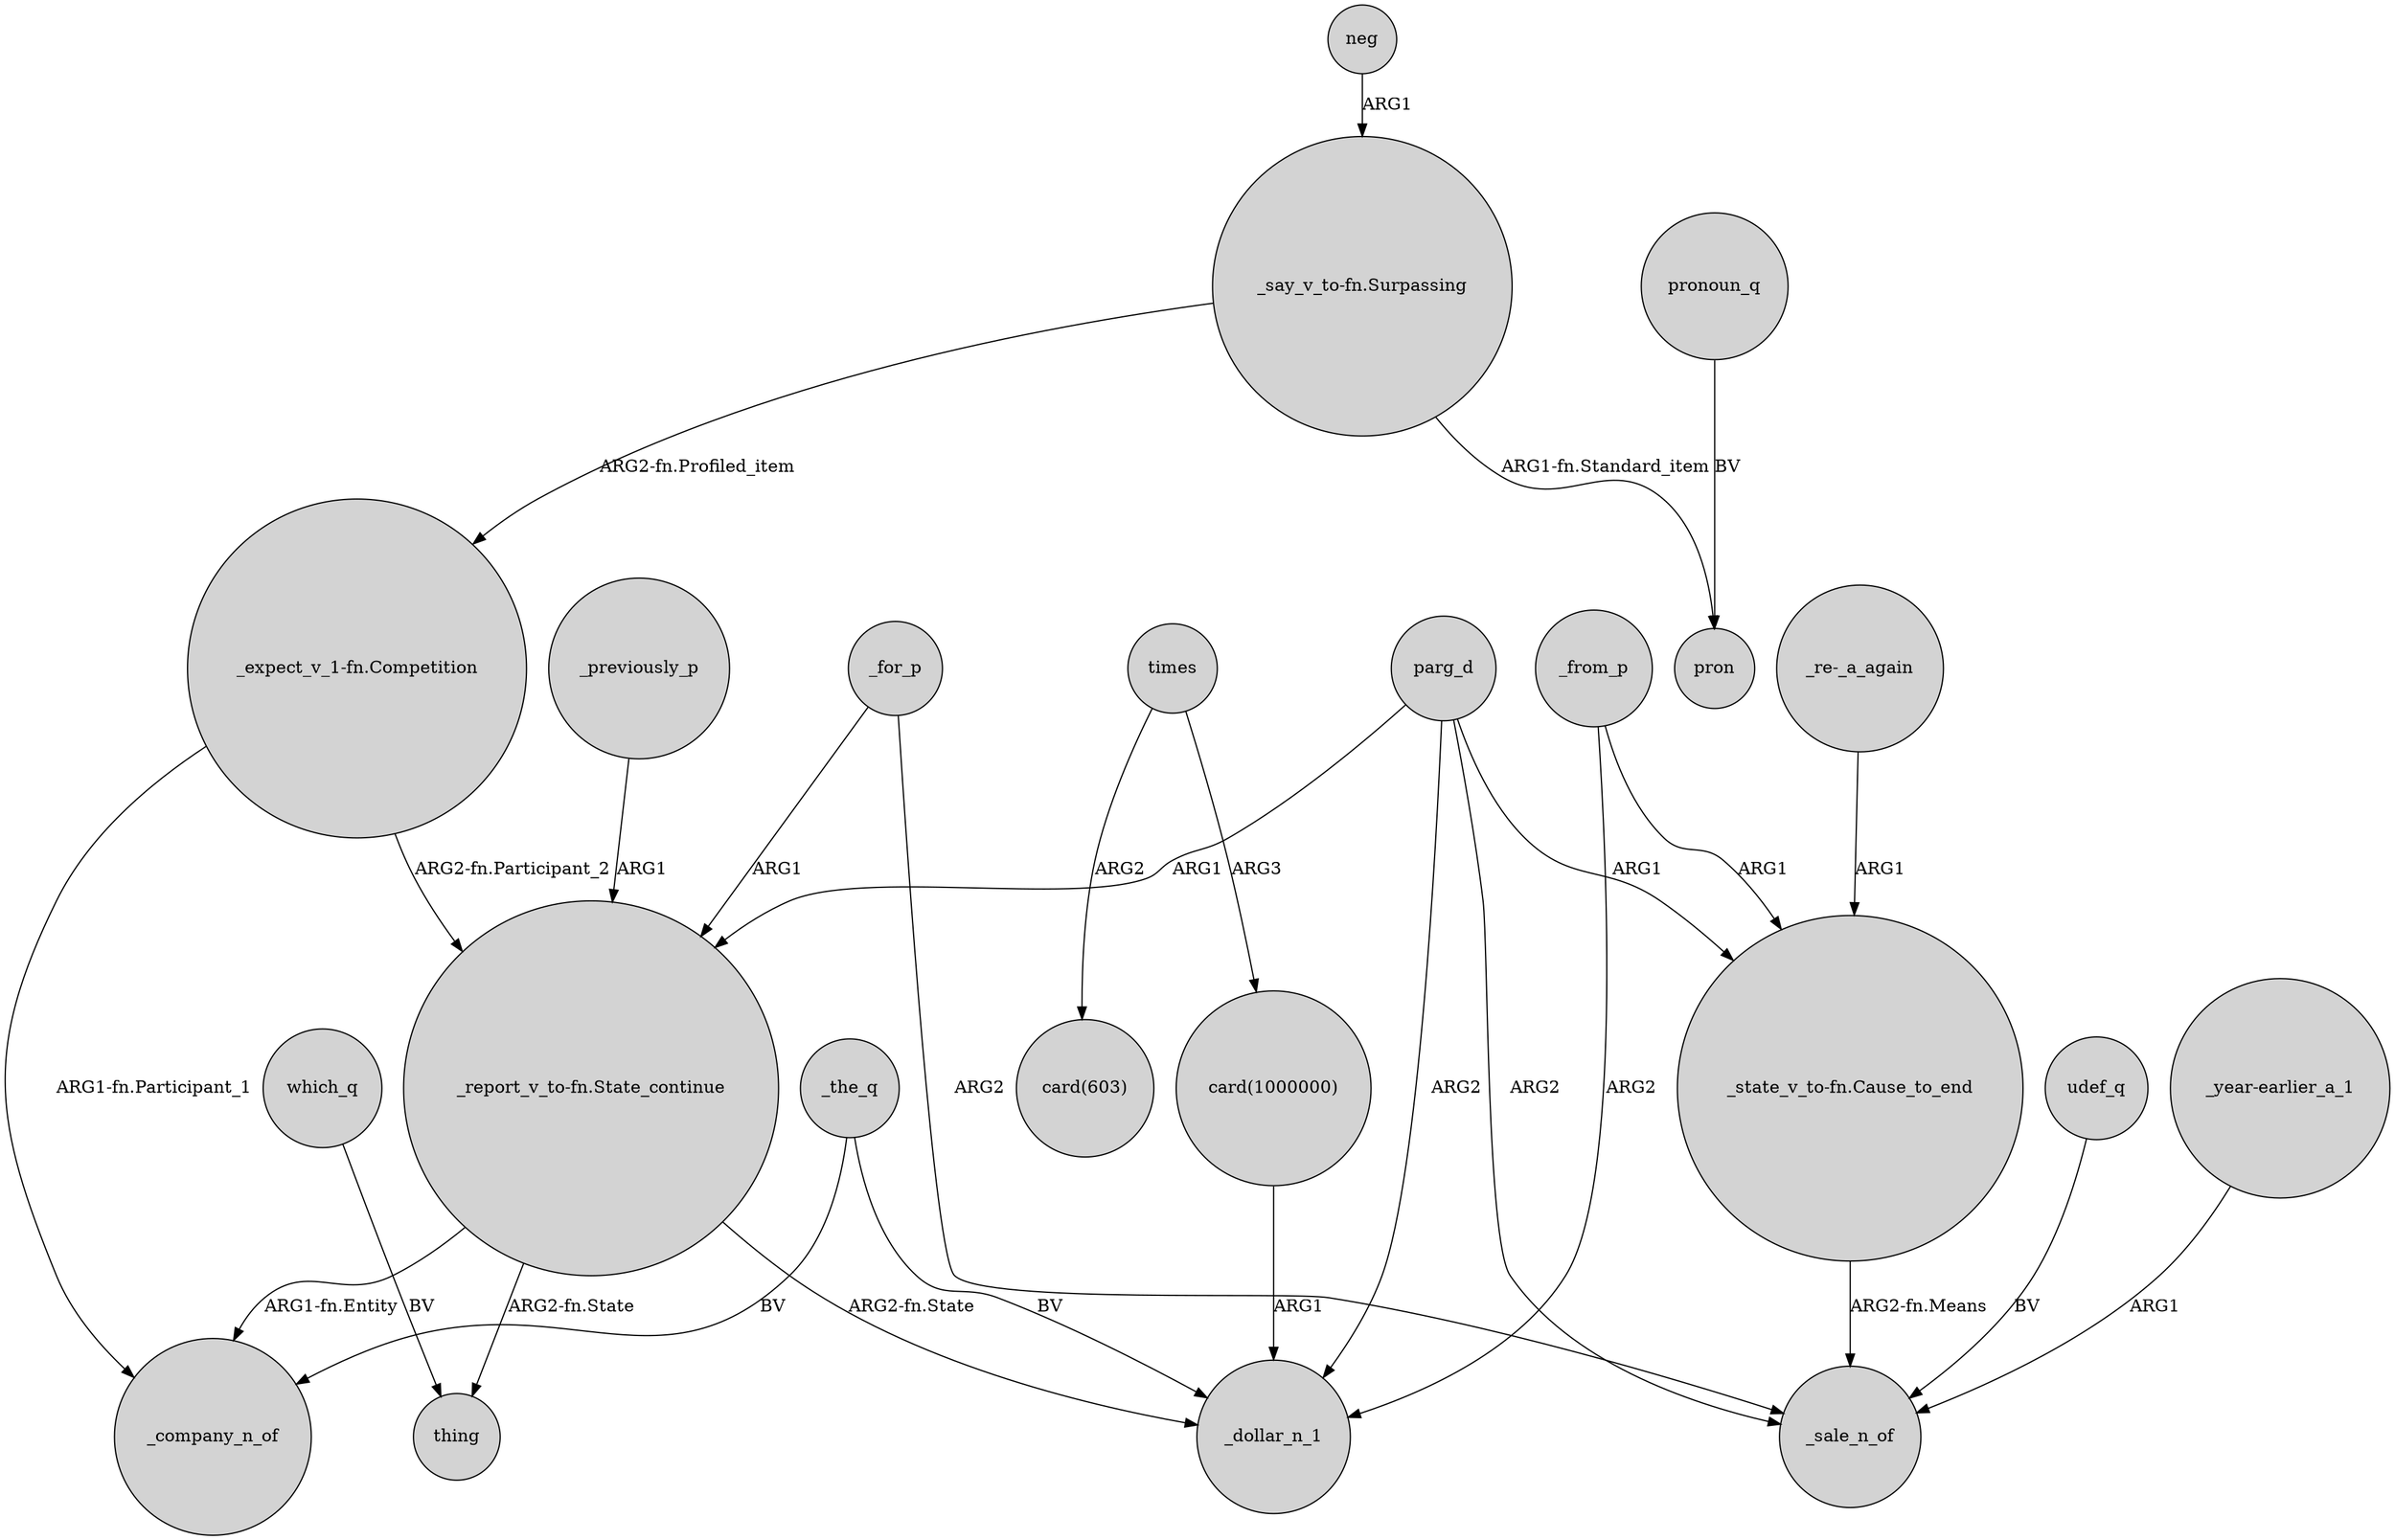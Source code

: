 digraph {
	node [shape=circle style=filled]
	parg_d -> _dollar_n_1 [label=ARG2]
	"_report_v_to-fn.State_continue" -> _company_n_of [label="ARG1-fn.Entity"]
	"_report_v_to-fn.State_continue" -> thing [label="ARG2-fn.State"]
	neg -> "_say_v_to-fn.Surpassing" [label=ARG1]
	"_expect_v_1-fn.Competition" -> "_report_v_to-fn.State_continue" [label="ARG2-fn.Participant_2"]
	_from_p -> _dollar_n_1 [label=ARG2]
	_for_p -> _sale_n_of [label=ARG2]
	which_q -> thing [label=BV]
	times -> "card(1000000)" [label=ARG3]
	_the_q -> _dollar_n_1 [label=BV]
	udef_q -> _sale_n_of [label=BV]
	"_say_v_to-fn.Surpassing" -> "_expect_v_1-fn.Competition" [label="ARG2-fn.Profiled_item"]
	_for_p -> "_report_v_to-fn.State_continue" [label=ARG1]
	times -> "card(603)" [label=ARG2]
	pronoun_q -> pron [label=BV]
	parg_d -> _sale_n_of [label=ARG2]
	"_report_v_to-fn.State_continue" -> _dollar_n_1 [label="ARG2-fn.State"]
	_previously_p -> "_report_v_to-fn.State_continue" [label=ARG1]
	"_re-_a_again" -> "_state_v_to-fn.Cause_to_end" [label=ARG1]
	"card(1000000)" -> _dollar_n_1 [label=ARG1]
	"_year-earlier_a_1" -> _sale_n_of [label=ARG1]
	_from_p -> "_state_v_to-fn.Cause_to_end" [label=ARG1]
	"_expect_v_1-fn.Competition" -> _company_n_of [label="ARG1-fn.Participant_1"]
	_the_q -> _company_n_of [label=BV]
	"_state_v_to-fn.Cause_to_end" -> _sale_n_of [label="ARG2-fn.Means"]
	parg_d -> "_state_v_to-fn.Cause_to_end" [label=ARG1]
	parg_d -> "_report_v_to-fn.State_continue" [label=ARG1]
	"_say_v_to-fn.Surpassing" -> pron [label="ARG1-fn.Standard_item"]
}
